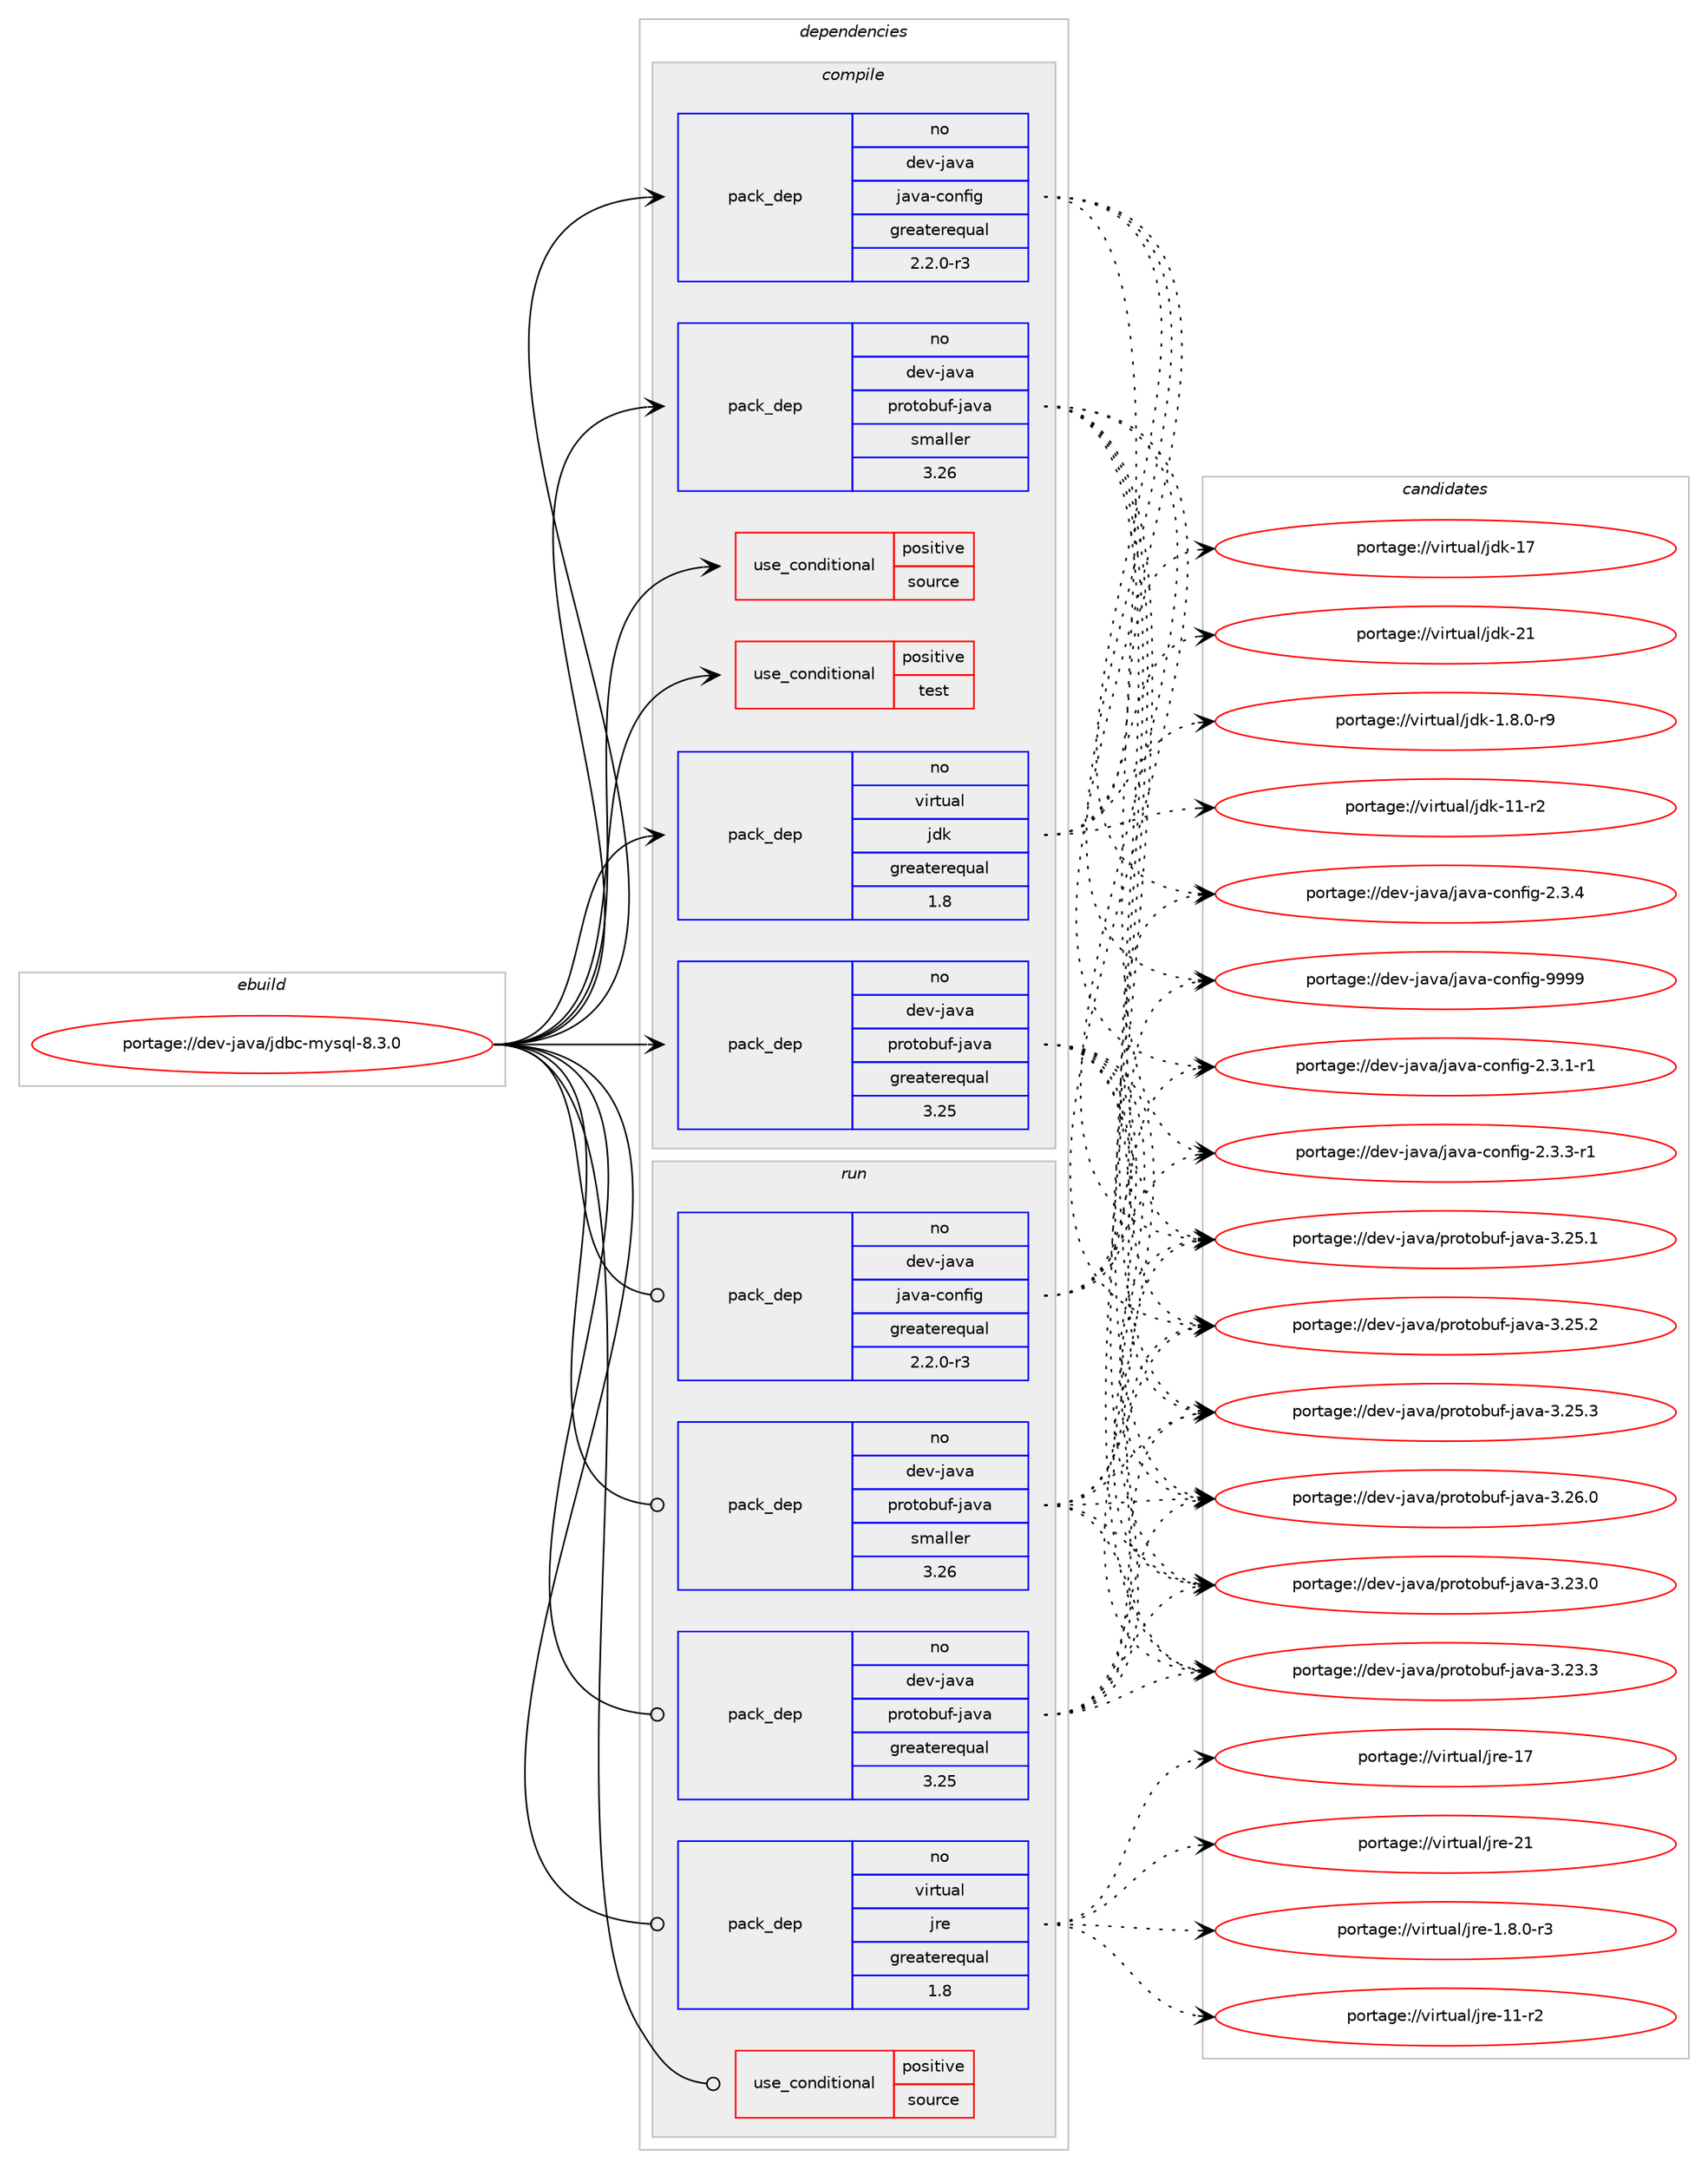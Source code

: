 digraph prolog {

# *************
# Graph options
# *************

newrank=true;
concentrate=true;
compound=true;
graph [rankdir=LR,fontname=Helvetica,fontsize=10,ranksep=1.5];#, ranksep=2.5, nodesep=0.2];
edge  [arrowhead=vee];
node  [fontname=Helvetica,fontsize=10];

# **********
# The ebuild
# **********

subgraph cluster_leftcol {
color=gray;
rank=same;
label=<<i>ebuild</i>>;
id [label="portage://dev-java/jdbc-mysql-8.3.0", color=red, width=4, href="../dev-java/jdbc-mysql-8.3.0.svg"];
}

# ****************
# The dependencies
# ****************

subgraph cluster_midcol {
color=gray;
label=<<i>dependencies</i>>;
subgraph cluster_compile {
fillcolor="#eeeeee";
style=filled;
label=<<i>compile</i>>;
subgraph cond21377 {
dependency48297 [label=<<TABLE BORDER="0" CELLBORDER="1" CELLSPACING="0" CELLPADDING="4"><TR><TD ROWSPAN="3" CELLPADDING="10">use_conditional</TD></TR><TR><TD>positive</TD></TR><TR><TD>source</TD></TR></TABLE>>, shape=none, color=red];
# *** BEGIN UNKNOWN DEPENDENCY TYPE (TODO) ***
# dependency48297 -> package_dependency(portage://dev-java/jdbc-mysql-8.3.0,install,no,app-arch,zip,none,[,,],[],[])
# *** END UNKNOWN DEPENDENCY TYPE (TODO) ***

}
id:e -> dependency48297:w [weight=20,style="solid",arrowhead="vee"];
subgraph cond21378 {
dependency48298 [label=<<TABLE BORDER="0" CELLBORDER="1" CELLSPACING="0" CELLPADDING="4"><TR><TD ROWSPAN="3" CELLPADDING="10">use_conditional</TD></TR><TR><TD>positive</TD></TR><TR><TD>test</TD></TR></TABLE>>, shape=none, color=red];
# *** BEGIN UNKNOWN DEPENDENCY TYPE (TODO) ***
# dependency48298 -> package_dependency(portage://dev-java/jdbc-mysql-8.3.0,install,no,dev-java,junit,none,[,,],[slot(5)],[])
# *** END UNKNOWN DEPENDENCY TYPE (TODO) ***

}
id:e -> dependency48298:w [weight=20,style="solid",arrowhead="vee"];
# *** BEGIN UNKNOWN DEPENDENCY TYPE (TODO) ***
# id -> package_dependency(portage://dev-java/jdbc-mysql-8.3.0,install,no,dev-java,c3p0,none,[,,],[slot(0)],[])
# *** END UNKNOWN DEPENDENCY TYPE (TODO) ***

subgraph pack25896 {
dependency48299 [label=<<TABLE BORDER="0" CELLBORDER="1" CELLSPACING="0" CELLPADDING="4" WIDTH="220"><TR><TD ROWSPAN="6" CELLPADDING="30">pack_dep</TD></TR><TR><TD WIDTH="110">no</TD></TR><TR><TD>dev-java</TD></TR><TR><TD>java-config</TD></TR><TR><TD>greaterequal</TD></TR><TR><TD>2.2.0-r3</TD></TR></TABLE>>, shape=none, color=blue];
}
id:e -> dependency48299:w [weight=20,style="solid",arrowhead="vee"];
subgraph pack25897 {
dependency48300 [label=<<TABLE BORDER="0" CELLBORDER="1" CELLSPACING="0" CELLPADDING="4" WIDTH="220"><TR><TD ROWSPAN="6" CELLPADDING="30">pack_dep</TD></TR><TR><TD WIDTH="110">no</TD></TR><TR><TD>dev-java</TD></TR><TR><TD>protobuf-java</TD></TR><TR><TD>greaterequal</TD></TR><TR><TD>3.25</TD></TR></TABLE>>, shape=none, color=blue];
}
id:e -> dependency48300:w [weight=20,style="solid",arrowhead="vee"];
subgraph pack25898 {
dependency48301 [label=<<TABLE BORDER="0" CELLBORDER="1" CELLSPACING="0" CELLPADDING="4" WIDTH="220"><TR><TD ROWSPAN="6" CELLPADDING="30">pack_dep</TD></TR><TR><TD WIDTH="110">no</TD></TR><TR><TD>dev-java</TD></TR><TR><TD>protobuf-java</TD></TR><TR><TD>smaller</TD></TR><TR><TD>3.26</TD></TR></TABLE>>, shape=none, color=blue];
}
id:e -> dependency48301:w [weight=20,style="solid",arrowhead="vee"];
# *** BEGIN UNKNOWN DEPENDENCY TYPE (TODO) ***
# id -> package_dependency(portage://dev-java/jdbc-mysql-8.3.0,install,no,dev-java,slf4j-api,none,[,,],[slot(0)],[])
# *** END UNKNOWN DEPENDENCY TYPE (TODO) ***

subgraph pack25899 {
dependency48302 [label=<<TABLE BORDER="0" CELLBORDER="1" CELLSPACING="0" CELLPADDING="4" WIDTH="220"><TR><TD ROWSPAN="6" CELLPADDING="30">pack_dep</TD></TR><TR><TD WIDTH="110">no</TD></TR><TR><TD>virtual</TD></TR><TR><TD>jdk</TD></TR><TR><TD>greaterequal</TD></TR><TR><TD>1.8</TD></TR></TABLE>>, shape=none, color=blue];
}
id:e -> dependency48302:w [weight=20,style="solid",arrowhead="vee"];
}
subgraph cluster_compileandrun {
fillcolor="#eeeeee";
style=filled;
label=<<i>compile and run</i>>;
}
subgraph cluster_run {
fillcolor="#eeeeee";
style=filled;
label=<<i>run</i>>;
subgraph cond21379 {
dependency48303 [label=<<TABLE BORDER="0" CELLBORDER="1" CELLSPACING="0" CELLPADDING="4"><TR><TD ROWSPAN="3" CELLPADDING="10">use_conditional</TD></TR><TR><TD>positive</TD></TR><TR><TD>source</TD></TR></TABLE>>, shape=none, color=red];
# *** BEGIN UNKNOWN DEPENDENCY TYPE (TODO) ***
# dependency48303 -> package_dependency(portage://dev-java/jdbc-mysql-8.3.0,run,no,app-arch,zip,none,[,,],[],[])
# *** END UNKNOWN DEPENDENCY TYPE (TODO) ***

}
id:e -> dependency48303:w [weight=20,style="solid",arrowhead="odot"];
# *** BEGIN UNKNOWN DEPENDENCY TYPE (TODO) ***
# id -> package_dependency(portage://dev-java/jdbc-mysql-8.3.0,run,no,dev-java,c3p0,none,[,,],[slot(0)],[])
# *** END UNKNOWN DEPENDENCY TYPE (TODO) ***

subgraph pack25900 {
dependency48304 [label=<<TABLE BORDER="0" CELLBORDER="1" CELLSPACING="0" CELLPADDING="4" WIDTH="220"><TR><TD ROWSPAN="6" CELLPADDING="30">pack_dep</TD></TR><TR><TD WIDTH="110">no</TD></TR><TR><TD>dev-java</TD></TR><TR><TD>java-config</TD></TR><TR><TD>greaterequal</TD></TR><TR><TD>2.2.0-r3</TD></TR></TABLE>>, shape=none, color=blue];
}
id:e -> dependency48304:w [weight=20,style="solid",arrowhead="odot"];
subgraph pack25901 {
dependency48305 [label=<<TABLE BORDER="0" CELLBORDER="1" CELLSPACING="0" CELLPADDING="4" WIDTH="220"><TR><TD ROWSPAN="6" CELLPADDING="30">pack_dep</TD></TR><TR><TD WIDTH="110">no</TD></TR><TR><TD>dev-java</TD></TR><TR><TD>protobuf-java</TD></TR><TR><TD>greaterequal</TD></TR><TR><TD>3.25</TD></TR></TABLE>>, shape=none, color=blue];
}
id:e -> dependency48305:w [weight=20,style="solid",arrowhead="odot"];
subgraph pack25902 {
dependency48306 [label=<<TABLE BORDER="0" CELLBORDER="1" CELLSPACING="0" CELLPADDING="4" WIDTH="220"><TR><TD ROWSPAN="6" CELLPADDING="30">pack_dep</TD></TR><TR><TD WIDTH="110">no</TD></TR><TR><TD>dev-java</TD></TR><TR><TD>protobuf-java</TD></TR><TR><TD>smaller</TD></TR><TR><TD>3.26</TD></TR></TABLE>>, shape=none, color=blue];
}
id:e -> dependency48306:w [weight=20,style="solid",arrowhead="odot"];
# *** BEGIN UNKNOWN DEPENDENCY TYPE (TODO) ***
# id -> package_dependency(portage://dev-java/jdbc-mysql-8.3.0,run,no,dev-java,slf4j-api,none,[,,],[slot(0)],[])
# *** END UNKNOWN DEPENDENCY TYPE (TODO) ***

subgraph pack25903 {
dependency48307 [label=<<TABLE BORDER="0" CELLBORDER="1" CELLSPACING="0" CELLPADDING="4" WIDTH="220"><TR><TD ROWSPAN="6" CELLPADDING="30">pack_dep</TD></TR><TR><TD WIDTH="110">no</TD></TR><TR><TD>virtual</TD></TR><TR><TD>jre</TD></TR><TR><TD>greaterequal</TD></TR><TR><TD>1.8</TD></TR></TABLE>>, shape=none, color=blue];
}
id:e -> dependency48307:w [weight=20,style="solid",arrowhead="odot"];
}
}

# **************
# The candidates
# **************

subgraph cluster_choices {
rank=same;
color=gray;
label=<<i>candidates</i>>;

subgraph choice25896 {
color=black;
nodesep=1;
choice10010111845106971189747106971189745991111101021051034550465146494511449 [label="portage://dev-java/java-config-2.3.1-r1", color=red, width=4,href="../dev-java/java-config-2.3.1-r1.svg"];
choice10010111845106971189747106971189745991111101021051034550465146514511449 [label="portage://dev-java/java-config-2.3.3-r1", color=red, width=4,href="../dev-java/java-config-2.3.3-r1.svg"];
choice1001011184510697118974710697118974599111110102105103455046514652 [label="portage://dev-java/java-config-2.3.4", color=red, width=4,href="../dev-java/java-config-2.3.4.svg"];
choice10010111845106971189747106971189745991111101021051034557575757 [label="portage://dev-java/java-config-9999", color=red, width=4,href="../dev-java/java-config-9999.svg"];
dependency48299:e -> choice10010111845106971189747106971189745991111101021051034550465146494511449:w [style=dotted,weight="100"];
dependency48299:e -> choice10010111845106971189747106971189745991111101021051034550465146514511449:w [style=dotted,weight="100"];
dependency48299:e -> choice1001011184510697118974710697118974599111110102105103455046514652:w [style=dotted,weight="100"];
dependency48299:e -> choice10010111845106971189747106971189745991111101021051034557575757:w [style=dotted,weight="100"];
}
subgraph choice25897 {
color=black;
nodesep=1;
choice100101118451069711897471121141111161119811710245106971189745514650514648 [label="portage://dev-java/protobuf-java-3.23.0", color=red, width=4,href="../dev-java/protobuf-java-3.23.0.svg"];
choice100101118451069711897471121141111161119811710245106971189745514650514651 [label="portage://dev-java/protobuf-java-3.23.3", color=red, width=4,href="../dev-java/protobuf-java-3.23.3.svg"];
choice100101118451069711897471121141111161119811710245106971189745514650534649 [label="portage://dev-java/protobuf-java-3.25.1", color=red, width=4,href="../dev-java/protobuf-java-3.25.1.svg"];
choice100101118451069711897471121141111161119811710245106971189745514650534650 [label="portage://dev-java/protobuf-java-3.25.2", color=red, width=4,href="../dev-java/protobuf-java-3.25.2.svg"];
choice100101118451069711897471121141111161119811710245106971189745514650534651 [label="portage://dev-java/protobuf-java-3.25.3", color=red, width=4,href="../dev-java/protobuf-java-3.25.3.svg"];
choice100101118451069711897471121141111161119811710245106971189745514650544648 [label="portage://dev-java/protobuf-java-3.26.0", color=red, width=4,href="../dev-java/protobuf-java-3.26.0.svg"];
dependency48300:e -> choice100101118451069711897471121141111161119811710245106971189745514650514648:w [style=dotted,weight="100"];
dependency48300:e -> choice100101118451069711897471121141111161119811710245106971189745514650514651:w [style=dotted,weight="100"];
dependency48300:e -> choice100101118451069711897471121141111161119811710245106971189745514650534649:w [style=dotted,weight="100"];
dependency48300:e -> choice100101118451069711897471121141111161119811710245106971189745514650534650:w [style=dotted,weight="100"];
dependency48300:e -> choice100101118451069711897471121141111161119811710245106971189745514650534651:w [style=dotted,weight="100"];
dependency48300:e -> choice100101118451069711897471121141111161119811710245106971189745514650544648:w [style=dotted,weight="100"];
}
subgraph choice25898 {
color=black;
nodesep=1;
choice100101118451069711897471121141111161119811710245106971189745514650514648 [label="portage://dev-java/protobuf-java-3.23.0", color=red, width=4,href="../dev-java/protobuf-java-3.23.0.svg"];
choice100101118451069711897471121141111161119811710245106971189745514650514651 [label="portage://dev-java/protobuf-java-3.23.3", color=red, width=4,href="../dev-java/protobuf-java-3.23.3.svg"];
choice100101118451069711897471121141111161119811710245106971189745514650534649 [label="portage://dev-java/protobuf-java-3.25.1", color=red, width=4,href="../dev-java/protobuf-java-3.25.1.svg"];
choice100101118451069711897471121141111161119811710245106971189745514650534650 [label="portage://dev-java/protobuf-java-3.25.2", color=red, width=4,href="../dev-java/protobuf-java-3.25.2.svg"];
choice100101118451069711897471121141111161119811710245106971189745514650534651 [label="portage://dev-java/protobuf-java-3.25.3", color=red, width=4,href="../dev-java/protobuf-java-3.25.3.svg"];
choice100101118451069711897471121141111161119811710245106971189745514650544648 [label="portage://dev-java/protobuf-java-3.26.0", color=red, width=4,href="../dev-java/protobuf-java-3.26.0.svg"];
dependency48301:e -> choice100101118451069711897471121141111161119811710245106971189745514650514648:w [style=dotted,weight="100"];
dependency48301:e -> choice100101118451069711897471121141111161119811710245106971189745514650514651:w [style=dotted,weight="100"];
dependency48301:e -> choice100101118451069711897471121141111161119811710245106971189745514650534649:w [style=dotted,weight="100"];
dependency48301:e -> choice100101118451069711897471121141111161119811710245106971189745514650534650:w [style=dotted,weight="100"];
dependency48301:e -> choice100101118451069711897471121141111161119811710245106971189745514650534651:w [style=dotted,weight="100"];
dependency48301:e -> choice100101118451069711897471121141111161119811710245106971189745514650544648:w [style=dotted,weight="100"];
}
subgraph choice25899 {
color=black;
nodesep=1;
choice11810511411611797108471061001074549465646484511457 [label="portage://virtual/jdk-1.8.0-r9", color=red, width=4,href="../virtual/jdk-1.8.0-r9.svg"];
choice11810511411611797108471061001074549494511450 [label="portage://virtual/jdk-11-r2", color=red, width=4,href="../virtual/jdk-11-r2.svg"];
choice1181051141161179710847106100107454955 [label="portage://virtual/jdk-17", color=red, width=4,href="../virtual/jdk-17.svg"];
choice1181051141161179710847106100107455049 [label="portage://virtual/jdk-21", color=red, width=4,href="../virtual/jdk-21.svg"];
dependency48302:e -> choice11810511411611797108471061001074549465646484511457:w [style=dotted,weight="100"];
dependency48302:e -> choice11810511411611797108471061001074549494511450:w [style=dotted,weight="100"];
dependency48302:e -> choice1181051141161179710847106100107454955:w [style=dotted,weight="100"];
dependency48302:e -> choice1181051141161179710847106100107455049:w [style=dotted,weight="100"];
}
subgraph choice25900 {
color=black;
nodesep=1;
choice10010111845106971189747106971189745991111101021051034550465146494511449 [label="portage://dev-java/java-config-2.3.1-r1", color=red, width=4,href="../dev-java/java-config-2.3.1-r1.svg"];
choice10010111845106971189747106971189745991111101021051034550465146514511449 [label="portage://dev-java/java-config-2.3.3-r1", color=red, width=4,href="../dev-java/java-config-2.3.3-r1.svg"];
choice1001011184510697118974710697118974599111110102105103455046514652 [label="portage://dev-java/java-config-2.3.4", color=red, width=4,href="../dev-java/java-config-2.3.4.svg"];
choice10010111845106971189747106971189745991111101021051034557575757 [label="portage://dev-java/java-config-9999", color=red, width=4,href="../dev-java/java-config-9999.svg"];
dependency48304:e -> choice10010111845106971189747106971189745991111101021051034550465146494511449:w [style=dotted,weight="100"];
dependency48304:e -> choice10010111845106971189747106971189745991111101021051034550465146514511449:w [style=dotted,weight="100"];
dependency48304:e -> choice1001011184510697118974710697118974599111110102105103455046514652:w [style=dotted,weight="100"];
dependency48304:e -> choice10010111845106971189747106971189745991111101021051034557575757:w [style=dotted,weight="100"];
}
subgraph choice25901 {
color=black;
nodesep=1;
choice100101118451069711897471121141111161119811710245106971189745514650514648 [label="portage://dev-java/protobuf-java-3.23.0", color=red, width=4,href="../dev-java/protobuf-java-3.23.0.svg"];
choice100101118451069711897471121141111161119811710245106971189745514650514651 [label="portage://dev-java/protobuf-java-3.23.3", color=red, width=4,href="../dev-java/protobuf-java-3.23.3.svg"];
choice100101118451069711897471121141111161119811710245106971189745514650534649 [label="portage://dev-java/protobuf-java-3.25.1", color=red, width=4,href="../dev-java/protobuf-java-3.25.1.svg"];
choice100101118451069711897471121141111161119811710245106971189745514650534650 [label="portage://dev-java/protobuf-java-3.25.2", color=red, width=4,href="../dev-java/protobuf-java-3.25.2.svg"];
choice100101118451069711897471121141111161119811710245106971189745514650534651 [label="portage://dev-java/protobuf-java-3.25.3", color=red, width=4,href="../dev-java/protobuf-java-3.25.3.svg"];
choice100101118451069711897471121141111161119811710245106971189745514650544648 [label="portage://dev-java/protobuf-java-3.26.0", color=red, width=4,href="../dev-java/protobuf-java-3.26.0.svg"];
dependency48305:e -> choice100101118451069711897471121141111161119811710245106971189745514650514648:w [style=dotted,weight="100"];
dependency48305:e -> choice100101118451069711897471121141111161119811710245106971189745514650514651:w [style=dotted,weight="100"];
dependency48305:e -> choice100101118451069711897471121141111161119811710245106971189745514650534649:w [style=dotted,weight="100"];
dependency48305:e -> choice100101118451069711897471121141111161119811710245106971189745514650534650:w [style=dotted,weight="100"];
dependency48305:e -> choice100101118451069711897471121141111161119811710245106971189745514650534651:w [style=dotted,weight="100"];
dependency48305:e -> choice100101118451069711897471121141111161119811710245106971189745514650544648:w [style=dotted,weight="100"];
}
subgraph choice25902 {
color=black;
nodesep=1;
choice100101118451069711897471121141111161119811710245106971189745514650514648 [label="portage://dev-java/protobuf-java-3.23.0", color=red, width=4,href="../dev-java/protobuf-java-3.23.0.svg"];
choice100101118451069711897471121141111161119811710245106971189745514650514651 [label="portage://dev-java/protobuf-java-3.23.3", color=red, width=4,href="../dev-java/protobuf-java-3.23.3.svg"];
choice100101118451069711897471121141111161119811710245106971189745514650534649 [label="portage://dev-java/protobuf-java-3.25.1", color=red, width=4,href="../dev-java/protobuf-java-3.25.1.svg"];
choice100101118451069711897471121141111161119811710245106971189745514650534650 [label="portage://dev-java/protobuf-java-3.25.2", color=red, width=4,href="../dev-java/protobuf-java-3.25.2.svg"];
choice100101118451069711897471121141111161119811710245106971189745514650534651 [label="portage://dev-java/protobuf-java-3.25.3", color=red, width=4,href="../dev-java/protobuf-java-3.25.3.svg"];
choice100101118451069711897471121141111161119811710245106971189745514650544648 [label="portage://dev-java/protobuf-java-3.26.0", color=red, width=4,href="../dev-java/protobuf-java-3.26.0.svg"];
dependency48306:e -> choice100101118451069711897471121141111161119811710245106971189745514650514648:w [style=dotted,weight="100"];
dependency48306:e -> choice100101118451069711897471121141111161119811710245106971189745514650514651:w [style=dotted,weight="100"];
dependency48306:e -> choice100101118451069711897471121141111161119811710245106971189745514650534649:w [style=dotted,weight="100"];
dependency48306:e -> choice100101118451069711897471121141111161119811710245106971189745514650534650:w [style=dotted,weight="100"];
dependency48306:e -> choice100101118451069711897471121141111161119811710245106971189745514650534651:w [style=dotted,weight="100"];
dependency48306:e -> choice100101118451069711897471121141111161119811710245106971189745514650544648:w [style=dotted,weight="100"];
}
subgraph choice25903 {
color=black;
nodesep=1;
choice11810511411611797108471061141014549465646484511451 [label="portage://virtual/jre-1.8.0-r3", color=red, width=4,href="../virtual/jre-1.8.0-r3.svg"];
choice11810511411611797108471061141014549494511450 [label="portage://virtual/jre-11-r2", color=red, width=4,href="../virtual/jre-11-r2.svg"];
choice1181051141161179710847106114101454955 [label="portage://virtual/jre-17", color=red, width=4,href="../virtual/jre-17.svg"];
choice1181051141161179710847106114101455049 [label="portage://virtual/jre-21", color=red, width=4,href="../virtual/jre-21.svg"];
dependency48307:e -> choice11810511411611797108471061141014549465646484511451:w [style=dotted,weight="100"];
dependency48307:e -> choice11810511411611797108471061141014549494511450:w [style=dotted,weight="100"];
dependency48307:e -> choice1181051141161179710847106114101454955:w [style=dotted,weight="100"];
dependency48307:e -> choice1181051141161179710847106114101455049:w [style=dotted,weight="100"];
}
}

}
